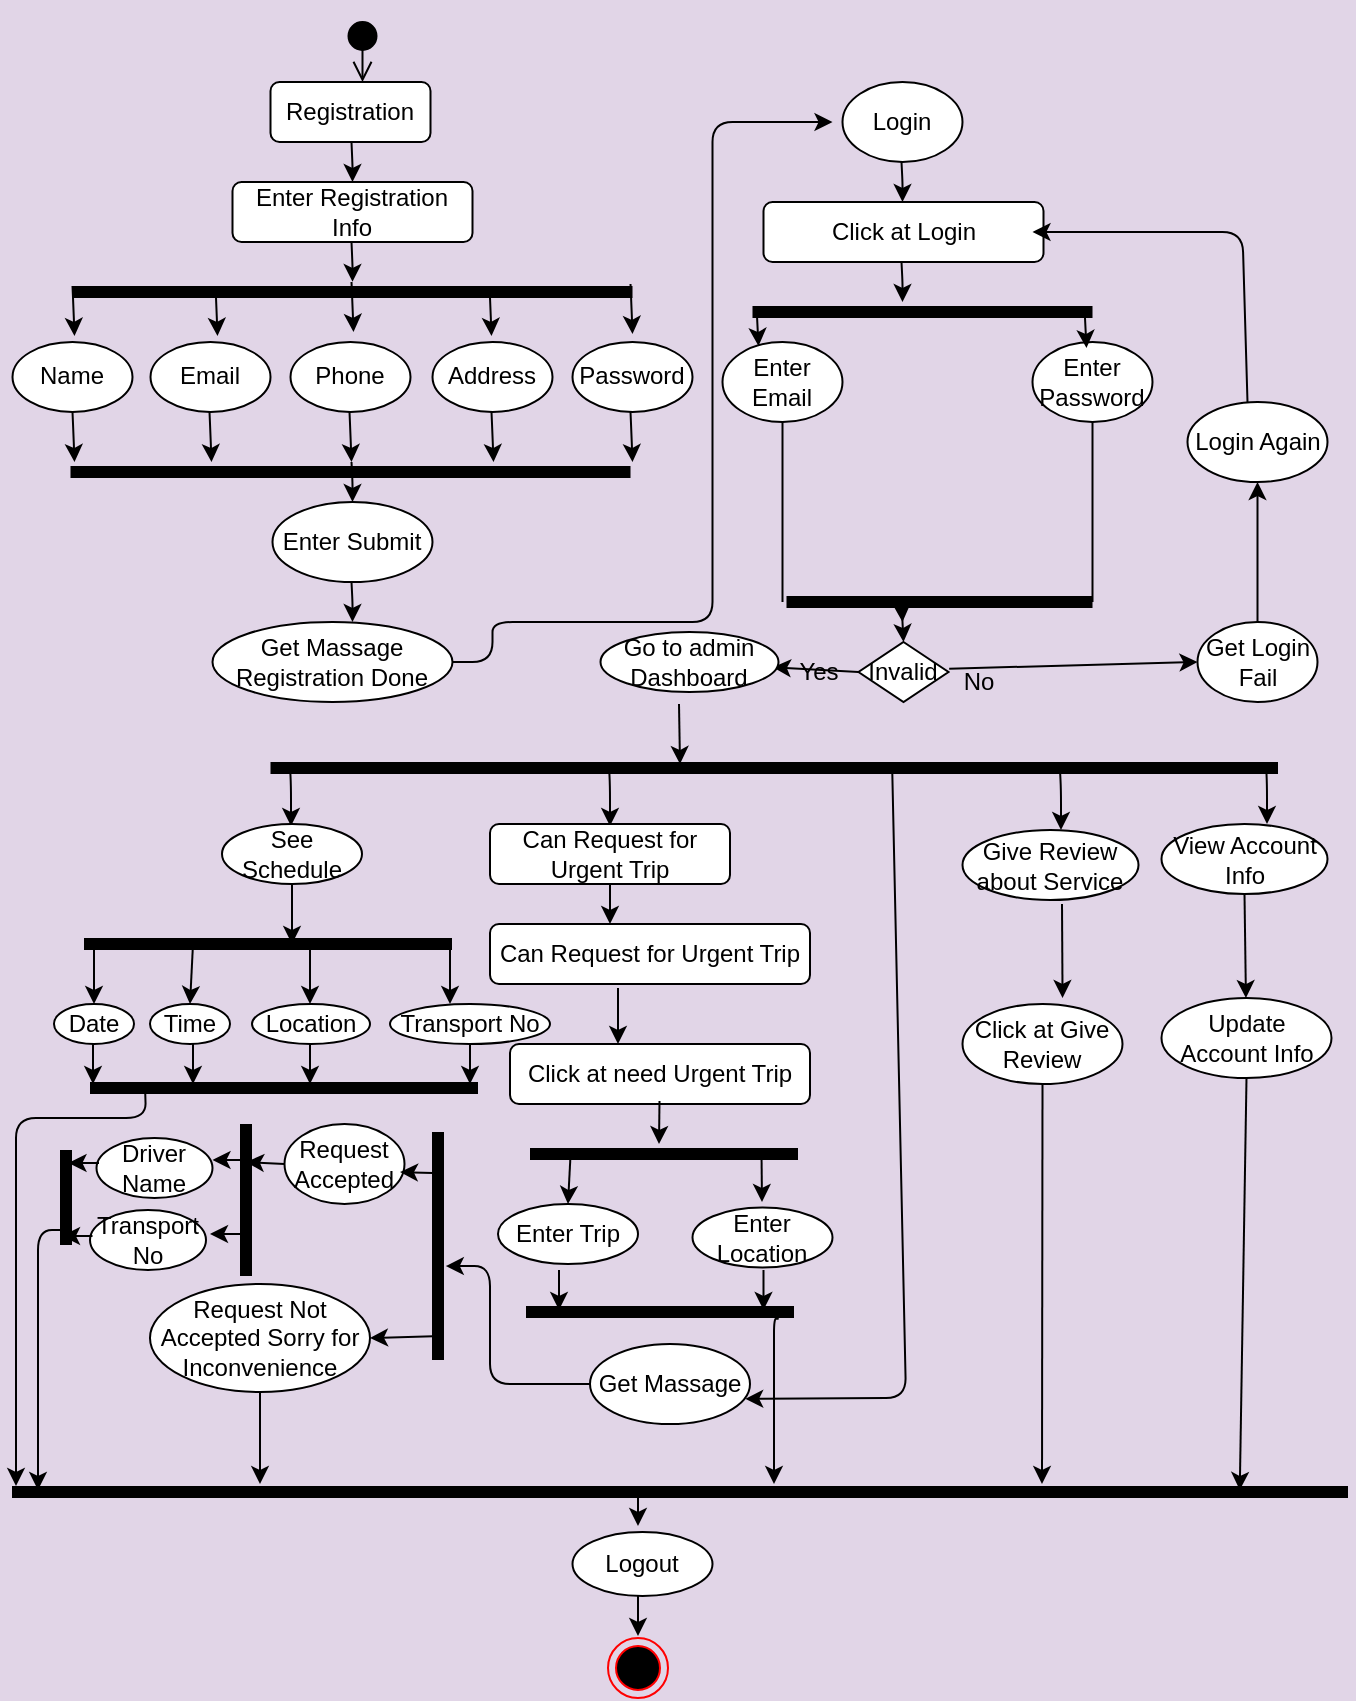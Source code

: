 <mxfile version="14.9.6" type="github">
  <diagram id="X3_P9kvmj5O2wAZmpsjR" name="Page-1">
    <mxGraphModel dx="903" dy="503" grid="0" gridSize="10" guides="1" tooltips="1" connect="1" arrows="1" fold="1" page="1" pageScale="1" pageWidth="850" pageHeight="1100" background="#E1D5E7" math="0" shadow="0">
      <root>
        <mxCell id="0" />
        <mxCell id="1" parent="0" />
        <mxCell id="Pc33jDkhrPaaxwca0irE-56" value="" style="endArrow=classic;html=1;exitX=0.5;exitY=1;exitDx=0;exitDy=0;" parent="1" edge="1">
          <mxGeometry x="10" y="40" width="50" height="50" as="geometry">
            <mxPoint x="354.5" y="370" as="sourcePoint" />
            <mxPoint x="355" y="400" as="targetPoint" />
          </mxGeometry>
        </mxCell>
        <mxCell id="Pc33jDkhrPaaxwca0irE-58" value="" style="endArrow=classic;html=1;" parent="1" edge="1">
          <mxGeometry x="58.5" y="39" width="50" height="50" as="geometry">
            <mxPoint x="648" y="400" as="sourcePoint" />
            <mxPoint x="648.5" y="430" as="targetPoint" />
            <Array as="points">
              <mxPoint x="648.5" y="410" />
            </Array>
          </mxGeometry>
        </mxCell>
        <mxCell id="Pc33jDkhrPaaxwca0irE-59" value="" style="endArrow=classic;html=1;" parent="1" edge="1">
          <mxGeometry x="10" y="40" width="50" height="50" as="geometry">
            <mxPoint x="160" y="401" as="sourcePoint" />
            <mxPoint x="160.5" y="431" as="targetPoint" />
            <Array as="points">
              <mxPoint x="160.5" y="411" />
            </Array>
          </mxGeometry>
        </mxCell>
        <mxCell id="Pc33jDkhrPaaxwca0irE-60" value="" style="endArrow=classic;html=1;" parent="1" edge="1">
          <mxGeometry x="10" y="40" width="50" height="50" as="geometry">
            <mxPoint x="319.5" y="401" as="sourcePoint" />
            <mxPoint x="320" y="431" as="targetPoint" />
            <Array as="points">
              <mxPoint x="320" y="411" />
            </Array>
          </mxGeometry>
        </mxCell>
        <mxCell id="Pc33jDkhrPaaxwca0irE-61" value="" style="endArrow=classic;html=1;" parent="1" edge="1">
          <mxGeometry x="100" y="43" width="50" height="50" as="geometry">
            <mxPoint x="545" y="403" as="sourcePoint" />
            <mxPoint x="545.5" y="433" as="targetPoint" />
            <Array as="points">
              <mxPoint x="545.5" y="413" />
            </Array>
          </mxGeometry>
        </mxCell>
        <mxCell id="Pc33jDkhrPaaxwca0irE-62" value="See Schedule" style="ellipse;whiteSpace=wrap;html=1;" parent="1" vertex="1">
          <mxGeometry x="126" y="430" width="70" height="30" as="geometry" />
        </mxCell>
        <mxCell id="Pc33jDkhrPaaxwca0irE-63" value="Can Request for Urgent Trip" style="rounded=1;whiteSpace=wrap;html=1;" parent="1" vertex="1">
          <mxGeometry x="260" y="430" width="120" height="30" as="geometry" />
        </mxCell>
        <mxCell id="Pc33jDkhrPaaxwca0irE-64" value="Give Review about Service" style="ellipse;whiteSpace=wrap;html=1;" parent="1" vertex="1">
          <mxGeometry x="496.25" y="433" width="88" height="35" as="geometry" />
        </mxCell>
        <mxCell id="Pc33jDkhrPaaxwca0irE-65" value="View Account Info" style="ellipse;whiteSpace=wrap;html=1;" parent="1" vertex="1">
          <mxGeometry x="595.75" y="430" width="83" height="35" as="geometry" />
        </mxCell>
        <mxCell id="Pc33jDkhrPaaxwca0irE-66" value="" style="endArrow=classic;html=1;exitX=0.5;exitY=1;exitDx=0;exitDy=0;" parent="1" source="Pc33jDkhrPaaxwca0irE-62" edge="1">
          <mxGeometry x="10" y="40" width="50" height="50" as="geometry">
            <mxPoint x="390" y="570" as="sourcePoint" />
            <mxPoint x="161" y="490" as="targetPoint" />
          </mxGeometry>
        </mxCell>
        <mxCell id="Pc33jDkhrPaaxwca0irE-68" value="Date" style="ellipse;whiteSpace=wrap;html=1;" parent="1" vertex="1">
          <mxGeometry x="42" y="520" width="40" height="20" as="geometry" />
        </mxCell>
        <mxCell id="Pc33jDkhrPaaxwca0irE-69" value="" style="endArrow=classic;html=1;" parent="1" edge="1">
          <mxGeometry x="10" y="40" width="50" height="50" as="geometry">
            <mxPoint x="62" y="490" as="sourcePoint" />
            <mxPoint x="62" y="520" as="targetPoint" />
          </mxGeometry>
        </mxCell>
        <mxCell id="Pc33jDkhrPaaxwca0irE-70" value="" style="endArrow=classic;html=1;" parent="1" edge="1">
          <mxGeometry x="10" y="40" width="50" height="50" as="geometry">
            <mxPoint x="240" y="490" as="sourcePoint" />
            <mxPoint x="240" y="520" as="targetPoint" />
          </mxGeometry>
        </mxCell>
        <mxCell id="Pc33jDkhrPaaxwca0irE-71" value="Transport No" style="ellipse;whiteSpace=wrap;html=1;" parent="1" vertex="1">
          <mxGeometry x="210" y="520" width="80" height="20" as="geometry" />
        </mxCell>
        <mxCell id="Pc33jDkhrPaaxwca0irE-72" value="" style="endArrow=classic;html=1;" parent="1" edge="1">
          <mxGeometry x="10" y="40" width="50" height="50" as="geometry">
            <mxPoint x="170" y="490" as="sourcePoint" />
            <mxPoint x="170" y="520" as="targetPoint" />
          </mxGeometry>
        </mxCell>
        <mxCell id="Pc33jDkhrPaaxwca0irE-73" value="" style="endArrow=classic;html=1;entryX=0.5;entryY=0;entryDx=0;entryDy=0;" parent="1" target="Pc33jDkhrPaaxwca0irE-74" edge="1">
          <mxGeometry x="10" y="40" width="50" height="50" as="geometry">
            <mxPoint x="111.5" y="490" as="sourcePoint" />
            <mxPoint x="112" y="510" as="targetPoint" />
          </mxGeometry>
        </mxCell>
        <mxCell id="Pc33jDkhrPaaxwca0irE-74" value="Time" style="ellipse;whiteSpace=wrap;html=1;" parent="1" vertex="1">
          <mxGeometry x="90" y="520" width="40" height="20" as="geometry" />
        </mxCell>
        <mxCell id="Pc33jDkhrPaaxwca0irE-75" value="Location" style="ellipse;whiteSpace=wrap;html=1;" parent="1" vertex="1">
          <mxGeometry x="141" y="520" width="59" height="20" as="geometry" />
        </mxCell>
        <mxCell id="Pc33jDkhrPaaxwca0irE-79" value="" style="endArrow=classic;html=1;exitX=0.5;exitY=1;exitDx=0;exitDy=0;" parent="1" source="Pc33jDkhrPaaxwca0irE-71" edge="1">
          <mxGeometry x="10" y="40" width="50" height="50" as="geometry">
            <mxPoint x="410" y="640" as="sourcePoint" />
            <mxPoint x="250" y="560" as="targetPoint" />
          </mxGeometry>
        </mxCell>
        <mxCell id="Pc33jDkhrPaaxwca0irE-80" value="" style="endArrow=classic;html=1;exitX=0.5;exitY=1;exitDx=0;exitDy=0;" parent="1" edge="1">
          <mxGeometry x="10" y="40" width="50" height="50" as="geometry">
            <mxPoint x="170" y="540" as="sourcePoint" />
            <mxPoint x="170" y="560" as="targetPoint" />
          </mxGeometry>
        </mxCell>
        <mxCell id="Pc33jDkhrPaaxwca0irE-81" value="" style="endArrow=classic;html=1;exitX=0.5;exitY=1;exitDx=0;exitDy=0;" parent="1" edge="1">
          <mxGeometry x="10" y="40" width="50" height="50" as="geometry">
            <mxPoint x="111.5" y="540" as="sourcePoint" />
            <mxPoint x="111.5" y="560" as="targetPoint" />
          </mxGeometry>
        </mxCell>
        <mxCell id="Pc33jDkhrPaaxwca0irE-82" value="" style="endArrow=classic;html=1;exitX=0.5;exitY=1;exitDx=0;exitDy=0;" parent="1" edge="1">
          <mxGeometry x="10" y="40" width="50" height="50" as="geometry">
            <mxPoint x="61.5" y="540" as="sourcePoint" />
            <mxPoint x="61.5" y="560" as="targetPoint" />
          </mxGeometry>
        </mxCell>
        <mxCell id="Pc33jDkhrPaaxwca0irE-84" value="Driver Name" style="ellipse;whiteSpace=wrap;html=1;" parent="1" vertex="1">
          <mxGeometry x="63.25" y="587" width="58" height="30" as="geometry" />
        </mxCell>
        <mxCell id="Pc33jDkhrPaaxwca0irE-87" value="Transport No" style="ellipse;whiteSpace=wrap;html=1;" parent="1" vertex="1">
          <mxGeometry x="60" y="623" width="58" height="30" as="geometry" />
        </mxCell>
        <mxCell id="Pc33jDkhrPaaxwca0irE-89" value="Request Accepted" style="ellipse;whiteSpace=wrap;html=1;" parent="1" vertex="1">
          <mxGeometry x="157.25" y="580" width="60" height="40" as="geometry" />
        </mxCell>
        <mxCell id="Pc33jDkhrPaaxwca0irE-91" value="Request Not Accepted Sorry for Inconvenience" style="ellipse;whiteSpace=wrap;html=1;" parent="1" vertex="1">
          <mxGeometry x="90" y="660" width="110" height="54" as="geometry" />
        </mxCell>
        <mxCell id="Pc33jDkhrPaaxwca0irE-93" value="Get Massage" style="ellipse;whiteSpace=wrap;html=1;" parent="1" vertex="1">
          <mxGeometry x="310" y="690" width="80" height="40" as="geometry" />
        </mxCell>
        <mxCell id="Pc33jDkhrPaaxwca0irE-94" value="" style="endArrow=classic;html=1;exitX=0.5;exitY=1;exitDx=0;exitDy=0;" parent="1" source="Pc33jDkhrPaaxwca0irE-63" edge="1">
          <mxGeometry x="10" y="40" width="50" height="50" as="geometry">
            <mxPoint x="390" y="630" as="sourcePoint" />
            <mxPoint x="320" y="480" as="targetPoint" />
          </mxGeometry>
        </mxCell>
        <mxCell id="Pc33jDkhrPaaxwca0irE-95" value="Can Request for Urgent Trip" style="rounded=1;whiteSpace=wrap;html=1;" parent="1" vertex="1">
          <mxGeometry x="260" y="480" width="160" height="30" as="geometry" />
        </mxCell>
        <mxCell id="Pc33jDkhrPaaxwca0irE-96" value="" style="endArrow=classic;html=1;exitX=0.4;exitY=1.067;exitDx=0;exitDy=0;exitPerimeter=0;" parent="1" source="Pc33jDkhrPaaxwca0irE-95" edge="1">
          <mxGeometry x="10" y="40" width="50" height="50" as="geometry">
            <mxPoint x="390" y="630" as="sourcePoint" />
            <mxPoint x="324" y="540" as="targetPoint" />
          </mxGeometry>
        </mxCell>
        <mxCell id="Pc33jDkhrPaaxwca0irE-97" value="Click at need Urgent Trip" style="rounded=1;whiteSpace=wrap;html=1;" parent="1" vertex="1">
          <mxGeometry x="270" y="540" width="150" height="30" as="geometry" />
        </mxCell>
        <mxCell id="Pc33jDkhrPaaxwca0irE-98" value="" style="endArrow=classic;html=1;exitX=0.152;exitY=0.34;exitDx=0;exitDy=0;exitPerimeter=0;entryX=0.5;entryY=0;entryDx=0;entryDy=0;entryPerimeter=0;" parent="1" source="4SU39Uo8vmkIryljVOBP-79" edge="1" target="Pc33jDkhrPaaxwca0irE-100">
          <mxGeometry x="10" y="40" width="50" height="50" as="geometry">
            <mxPoint x="390" y="630" as="sourcePoint" />
            <mxPoint x="299" y="614" as="targetPoint" />
          </mxGeometry>
        </mxCell>
        <mxCell id="Pc33jDkhrPaaxwca0irE-99" value="" style="endArrow=classic;html=1;exitX=0.153;exitY=1.067;exitDx=0;exitDy=0;exitPerimeter=0;" parent="1" edge="1">
          <mxGeometry x="6.75" y="64" width="50" height="50" as="geometry">
            <mxPoint x="395.75" y="594" as="sourcePoint" />
            <mxPoint x="396" y="619" as="targetPoint" />
          </mxGeometry>
        </mxCell>
        <mxCell id="Pc33jDkhrPaaxwca0irE-100" value="Enter Trip" style="ellipse;whiteSpace=wrap;html=1;" parent="1" vertex="1">
          <mxGeometry x="264" y="620" width="70" height="30" as="geometry" />
        </mxCell>
        <mxCell id="Pc33jDkhrPaaxwca0irE-101" value="Enter Location" style="ellipse;whiteSpace=wrap;html=1;" parent="1" vertex="1">
          <mxGeometry x="361.25" y="621.75" width="70" height="30" as="geometry" />
        </mxCell>
        <mxCell id="Pc33jDkhrPaaxwca0irE-103" value="" style="endArrow=classic;html=1;" parent="1" edge="1">
          <mxGeometry x="16.75" y="73" width="50" height="50" as="geometry">
            <mxPoint x="396.75" y="653" as="sourcePoint" />
            <mxPoint x="396.75" y="673" as="targetPoint" />
          </mxGeometry>
        </mxCell>
        <mxCell id="Pc33jDkhrPaaxwca0irE-104" value="" style="endArrow=classic;html=1;" parent="1" edge="1">
          <mxGeometry x="10" y="73" width="50" height="50" as="geometry">
            <mxPoint x="294.5" y="653" as="sourcePoint" />
            <mxPoint x="294.5" y="673" as="targetPoint" />
          </mxGeometry>
        </mxCell>
        <mxCell id="Pc33jDkhrPaaxwca0irE-105" value="" style="endArrow=classic;html=1;exitX=0.943;exitY=0.84;exitDx=0;exitDy=0;exitPerimeter=0;" parent="1" edge="1" source="4SU39Uo8vmkIryljVOBP-60">
          <mxGeometry x="10" y="40" width="50" height="50" as="geometry">
            <mxPoint x="354" y="640" as="sourcePoint" />
            <mxPoint x="402" y="760" as="targetPoint" />
            <Array as="points">
              <mxPoint x="402" y="677" />
              <mxPoint x="402" y="692" />
            </Array>
          </mxGeometry>
        </mxCell>
        <mxCell id="Pc33jDkhrPaaxwca0irE-106" value="" style="endArrow=classic;html=1;" parent="1" edge="1">
          <mxGeometry x="96.0" y="46" width="50" height="50" as="geometry">
            <mxPoint x="546" y="470" as="sourcePoint" />
            <mxPoint x="546.27" y="517" as="targetPoint" />
          </mxGeometry>
        </mxCell>
        <mxCell id="Pc33jDkhrPaaxwca0irE-107" value="Click at Give Review" style="ellipse;whiteSpace=wrap;html=1;" parent="1" vertex="1">
          <mxGeometry x="496.25" y="520" width="80" height="40" as="geometry" />
        </mxCell>
        <mxCell id="Pc33jDkhrPaaxwca0irE-108" value="" style="endArrow=classic;html=1;exitX=0.5;exitY=1;exitDx=0;exitDy=0;" parent="1" source="Pc33jDkhrPaaxwca0irE-65" target="Pc33jDkhrPaaxwca0irE-109" edge="1">
          <mxGeometry x="10" y="40" width="50" height="50" as="geometry">
            <mxPoint x="390" y="620" as="sourcePoint" />
            <mxPoint x="600" y="560" as="targetPoint" />
          </mxGeometry>
        </mxCell>
        <mxCell id="Pc33jDkhrPaaxwca0irE-109" value="Update Account Info" style="ellipse;whiteSpace=wrap;html=1;" parent="1" vertex="1">
          <mxGeometry x="595.75" y="517" width="85" height="40" as="geometry" />
        </mxCell>
        <mxCell id="Pc33jDkhrPaaxwca0irE-113" value="" style="endArrow=classic;html=1;" parent="1" edge="1">
          <mxGeometry x="44" y="42" width="50" height="50" as="geometry">
            <mxPoint x="334" y="762" as="sourcePoint" />
            <mxPoint x="334" y="781" as="targetPoint" />
          </mxGeometry>
        </mxCell>
        <mxCell id="Pc33jDkhrPaaxwca0irE-114" value="Logout" style="ellipse;whiteSpace=wrap;html=1;" parent="1" vertex="1">
          <mxGeometry x="301.25" y="784" width="70" height="32" as="geometry" />
        </mxCell>
        <mxCell id="bTwqP_sagjMZxLhYl7U9-2" value="" style="endArrow=classic;html=1;exitX=0.5;exitY=1;exitDx=0;exitDy=0;" parent="1" source="Pc33jDkhrPaaxwca0irE-91" edge="1">
          <mxGeometry x="10" y="40" width="50" height="50" as="geometry">
            <mxPoint x="433" y="657" as="sourcePoint" />
            <mxPoint x="145" y="760" as="targetPoint" />
          </mxGeometry>
        </mxCell>
        <mxCell id="bTwqP_sagjMZxLhYl7U9-4" value="" style="endArrow=classic;html=1;" parent="1" edge="1">
          <mxGeometry x="10" y="40" width="50" height="50" as="geometry">
            <mxPoint x="48" y="633" as="sourcePoint" />
            <mxPoint x="34" y="763" as="targetPoint" />
            <Array as="points">
              <mxPoint x="34" y="633" />
            </Array>
          </mxGeometry>
        </mxCell>
        <mxCell id="bTwqP_sagjMZxLhYl7U9-6" value="" style="endArrow=classic;html=1;exitX=0.5;exitY=1;exitDx=0;exitDy=0;" parent="1" source="Pc33jDkhrPaaxwca0irE-107" edge="1">
          <mxGeometry x="10" y="40" width="50" height="50" as="geometry">
            <mxPoint x="155" y="404" as="sourcePoint" />
            <mxPoint x="536" y="760" as="targetPoint" />
          </mxGeometry>
        </mxCell>
        <mxCell id="4SU39Uo8vmkIryljVOBP-3" value="" style="endArrow=classic;html=1;" edge="1" parent="1">
          <mxGeometry x="21.25" y="39" width="50" height="50" as="geometry">
            <mxPoint x="190.75" y="249" as="sourcePoint" />
            <mxPoint x="191.25" y="269" as="targetPoint" />
            <Array as="points">
              <mxPoint x="191.25" y="259" />
            </Array>
          </mxGeometry>
        </mxCell>
        <mxCell id="4SU39Uo8vmkIryljVOBP-4" value="Get Massage Registration Done" style="ellipse;whiteSpace=wrap;html=1;" vertex="1" parent="1">
          <mxGeometry x="121.25" y="329" width="120" height="40" as="geometry" />
        </mxCell>
        <mxCell id="4SU39Uo8vmkIryljVOBP-5" value="" style="endArrow=classic;html=1;" edge="1" parent="1">
          <mxGeometry x="21.25" y="29" width="50" height="50" as="geometry">
            <mxPoint x="190.75" y="309" as="sourcePoint" />
            <mxPoint x="191.25" y="329" as="targetPoint" />
            <Array as="points">
              <mxPoint x="191.25" y="319" />
            </Array>
          </mxGeometry>
        </mxCell>
        <mxCell id="4SU39Uo8vmkIryljVOBP-6" value="Enter Submit" style="ellipse;whiteSpace=wrap;html=1;" vertex="1" parent="1">
          <mxGeometry x="151.25" y="269" width="80" height="40" as="geometry" />
        </mxCell>
        <mxCell id="4SU39Uo8vmkIryljVOBP-7" value="" style="endArrow=classic;html=1;exitX=1;exitY=0.5;exitDx=0;exitDy=0;" edge="1" parent="1" source="4SU39Uo8vmkIryljVOBP-4">
          <mxGeometry x="21.25" y="59" width="50" height="50" as="geometry">
            <mxPoint x="251.25" y="339" as="sourcePoint" />
            <mxPoint x="431.25" y="79" as="targetPoint" />
            <Array as="points">
              <mxPoint x="261.25" y="349" />
              <mxPoint x="261.25" y="329" />
              <mxPoint x="371.25" y="329" />
              <mxPoint x="371.25" y="249" />
              <mxPoint x="371.25" y="79" />
            </Array>
          </mxGeometry>
        </mxCell>
        <mxCell id="4SU39Uo8vmkIryljVOBP-8" value="Login" style="ellipse;whiteSpace=wrap;html=1;" vertex="1" parent="1">
          <mxGeometry x="436.25" y="59" width="60" height="40" as="geometry" />
        </mxCell>
        <mxCell id="4SU39Uo8vmkIryljVOBP-9" value="" style="endArrow=classic;html=1;" edge="1" parent="1">
          <mxGeometry x="21.25" y="9" width="50" height="50" as="geometry">
            <mxPoint x="465.75" y="99" as="sourcePoint" />
            <mxPoint x="466.25" y="119" as="targetPoint" />
            <Array as="points">
              <mxPoint x="466.25" y="109" />
            </Array>
          </mxGeometry>
        </mxCell>
        <mxCell id="4SU39Uo8vmkIryljVOBP-10" value="Click at Login" style="rounded=1;whiteSpace=wrap;html=1;" vertex="1" parent="1">
          <mxGeometry x="396.75" y="119" width="140" height="30" as="geometry" />
        </mxCell>
        <mxCell id="4SU39Uo8vmkIryljVOBP-11" value="" style="endArrow=classic;html=1;" edge="1" parent="1">
          <mxGeometry x="21.25" y="-1" width="50" height="50" as="geometry">
            <mxPoint x="465.75" y="149" as="sourcePoint" />
            <mxPoint x="466.25" y="169" as="targetPoint" />
            <Array as="points">
              <mxPoint x="466.25" y="159" />
            </Array>
          </mxGeometry>
        </mxCell>
        <mxCell id="4SU39Uo8vmkIryljVOBP-12" value="Enter Email" style="ellipse;whiteSpace=wrap;html=1;" vertex="1" parent="1">
          <mxGeometry x="376.25" y="189" width="60" height="40" as="geometry" />
        </mxCell>
        <mxCell id="4SU39Uo8vmkIryljVOBP-13" value="Enter Password" style="ellipse;whiteSpace=wrap;html=1;" vertex="1" parent="1">
          <mxGeometry x="531.25" y="189" width="60" height="40" as="geometry" />
        </mxCell>
        <mxCell id="4SU39Uo8vmkIryljVOBP-14" value="" style="endArrow=classic;html=1;" edge="1" parent="1">
          <mxGeometry x="47.25" y="-8" width="50" height="50" as="geometry">
            <mxPoint x="557.25" y="172" as="sourcePoint" />
            <mxPoint x="558.25" y="192" as="targetPoint" />
            <Array as="points">
              <mxPoint x="557.75" y="182" />
            </Array>
          </mxGeometry>
        </mxCell>
        <mxCell id="4SU39Uo8vmkIryljVOBP-15" value="" style="endArrow=none;html=1;entryX=0.5;entryY=1;entryDx=0;entryDy=0;" edge="1" parent="1" target="4SU39Uo8vmkIryljVOBP-12">
          <mxGeometry x="21.25" y="59" width="50" height="50" as="geometry">
            <mxPoint x="406.25" y="319" as="sourcePoint" />
            <mxPoint x="451.25" y="269" as="targetPoint" />
          </mxGeometry>
        </mxCell>
        <mxCell id="4SU39Uo8vmkIryljVOBP-16" value="" style="endArrow=none;html=1;entryX=0.5;entryY=1;entryDx=0;entryDy=0;" edge="1" parent="1" target="4SU39Uo8vmkIryljVOBP-13">
          <mxGeometry x="21.25" y="59" width="50" height="50" as="geometry">
            <mxPoint x="561.25" y="319" as="sourcePoint" />
            <mxPoint x="451.25" y="269" as="targetPoint" />
          </mxGeometry>
        </mxCell>
        <mxCell id="4SU39Uo8vmkIryljVOBP-17" value="" style="endArrow=classic;html=1;" edge="1" parent="1">
          <mxGeometry x="21.25" y="59" width="50" height="50" as="geometry">
            <mxPoint x="465.75" y="319" as="sourcePoint" />
            <mxPoint x="466.25" y="329" as="targetPoint" />
            <Array as="points">
              <mxPoint x="466.25" y="329" />
            </Array>
          </mxGeometry>
        </mxCell>
        <mxCell id="4SU39Uo8vmkIryljVOBP-18" value="Invalid" style="rhombus;whiteSpace=wrap;html=1;" vertex="1" parent="1">
          <mxGeometry x="444.25" y="339" width="45" height="30" as="geometry" />
        </mxCell>
        <mxCell id="4SU39Uo8vmkIryljVOBP-19" value="" style="endArrow=classic;html=1;exitX=0;exitY=0.5;exitDx=0;exitDy=0;entryX=-0.07;entryY=0.38;entryDx=0;entryDy=0;entryPerimeter=0;" edge="1" parent="1" source="4SU39Uo8vmkIryljVOBP-18" target="4SU39Uo8vmkIryljVOBP-21">
          <mxGeometry x="21.25" y="59" width="50" height="50" as="geometry">
            <mxPoint x="401.25" y="419" as="sourcePoint" />
            <mxPoint x="411.25" y="369" as="targetPoint" />
          </mxGeometry>
        </mxCell>
        <mxCell id="4SU39Uo8vmkIryljVOBP-20" value="Go to admin Dashboard" style="ellipse;whiteSpace=wrap;html=1;" vertex="1" parent="1">
          <mxGeometry x="315.25" y="334" width="89" height="30" as="geometry" />
        </mxCell>
        <mxCell id="4SU39Uo8vmkIryljVOBP-21" value="Yes" style="text;html=1;align=center;verticalAlign=middle;resizable=0;points=[];autosize=1;strokeColor=none;" vertex="1" parent="1">
          <mxGeometry x="404.25" y="344" width="40" height="20" as="geometry" />
        </mxCell>
        <mxCell id="4SU39Uo8vmkIryljVOBP-22" value="No" style="text;html=1;align=center;verticalAlign=middle;resizable=0;points=[];autosize=1;strokeColor=none;" vertex="1" parent="1">
          <mxGeometry x="489.25" y="349" width="30" height="20" as="geometry" />
        </mxCell>
        <mxCell id="4SU39Uo8vmkIryljVOBP-23" value="Get Login Fail" style="ellipse;whiteSpace=wrap;html=1;" vertex="1" parent="1">
          <mxGeometry x="613.75" y="329" width="60" height="40" as="geometry" />
        </mxCell>
        <mxCell id="4SU39Uo8vmkIryljVOBP-24" value="" style="endArrow=classic;html=1;entryX=0;entryY=0.5;entryDx=0;entryDy=0;exitX=0.011;exitY=0.167;exitDx=0;exitDy=0;exitPerimeter=0;" edge="1" parent="1" source="4SU39Uo8vmkIryljVOBP-22" target="4SU39Uo8vmkIryljVOBP-23">
          <mxGeometry x="21.25" y="51" width="50" height="50" as="geometry">
            <mxPoint x="488.25" y="361" as="sourcePoint" />
            <mxPoint x="581.25" y="361" as="targetPoint" />
          </mxGeometry>
        </mxCell>
        <mxCell id="4SU39Uo8vmkIryljVOBP-25" value="" style="endArrow=classic;html=1;exitX=0.5;exitY=0;exitDx=0;exitDy=0;" edge="1" parent="1">
          <mxGeometry x="16.25" y="59" width="50" height="50" as="geometry">
            <mxPoint x="638.75" y="219" as="sourcePoint" />
            <mxPoint x="531.25" y="134" as="targetPoint" />
            <Array as="points">
              <mxPoint x="636.25" y="134" />
            </Array>
          </mxGeometry>
        </mxCell>
        <mxCell id="4SU39Uo8vmkIryljVOBP-26" value="Login Again" style="ellipse;whiteSpace=wrap;html=1;" vertex="1" parent="1">
          <mxGeometry x="608.75" y="219" width="70" height="40" as="geometry" />
        </mxCell>
        <mxCell id="4SU39Uo8vmkIryljVOBP-27" value="" style="endArrow=classic;html=1;exitX=0.5;exitY=0;exitDx=0;exitDy=0;entryX=0.5;entryY=1;entryDx=0;entryDy=0;" edge="1" parent="1" source="4SU39Uo8vmkIryljVOBP-23" target="4SU39Uo8vmkIryljVOBP-26">
          <mxGeometry x="21.25" y="59" width="50" height="50" as="geometry">
            <mxPoint x="401.25" y="419" as="sourcePoint" />
            <mxPoint x="451.25" y="369" as="targetPoint" />
          </mxGeometry>
        </mxCell>
        <mxCell id="4SU39Uo8vmkIryljVOBP-28" value="Registration" style="rounded=1;whiteSpace=wrap;html=1;" vertex="1" parent="1">
          <mxGeometry x="150.25" y="59" width="80" height="30" as="geometry" />
        </mxCell>
        <mxCell id="4SU39Uo8vmkIryljVOBP-29" value="Enter Registration Info" style="rounded=1;whiteSpace=wrap;html=1;" vertex="1" parent="1">
          <mxGeometry x="131.25" y="109" width="120" height="30" as="geometry" />
        </mxCell>
        <mxCell id="4SU39Uo8vmkIryljVOBP-30" value="" style="endArrow=classic;html=1;" edge="1" parent="1">
          <mxGeometry x="21.25" y="54.142" width="50" height="58.294" as="geometry">
            <mxPoint x="190.75" y="89.118" as="sourcePoint" />
            <mxPoint x="191.25" y="109" as="targetPoint" />
            <Array as="points">
              <mxPoint x="191.25" y="100.777" />
            </Array>
          </mxGeometry>
        </mxCell>
        <mxCell id="4SU39Uo8vmkIryljVOBP-31" value="" style="endArrow=classic;html=1;" edge="1" parent="1">
          <mxGeometry x="21.25" y="34.072" width="50" height="58.294" as="geometry">
            <mxPoint x="190.75" y="139.001" as="sourcePoint" />
            <mxPoint x="191.25" y="158.93" as="targetPoint" />
            <Array as="points">
              <mxPoint x="191.25" y="150.66" />
            </Array>
          </mxGeometry>
        </mxCell>
        <mxCell id="4SU39Uo8vmkIryljVOBP-32" value="Name" style="ellipse;whiteSpace=wrap;html=1;" vertex="1" parent="1">
          <mxGeometry x="21.25" y="189.004" width="60" height="34.976" as="geometry" />
        </mxCell>
        <mxCell id="4SU39Uo8vmkIryljVOBP-33" value="Email" style="ellipse;whiteSpace=wrap;html=1;" vertex="1" parent="1">
          <mxGeometry x="90.25" y="189.004" width="60" height="34.976" as="geometry" />
        </mxCell>
        <mxCell id="4SU39Uo8vmkIryljVOBP-34" value="Phone" style="ellipse;whiteSpace=wrap;html=1;" vertex="1" parent="1">
          <mxGeometry x="160.25" y="189.004" width="60" height="34.976" as="geometry" />
        </mxCell>
        <mxCell id="4SU39Uo8vmkIryljVOBP-35" value="Address" style="ellipse;whiteSpace=wrap;html=1;" vertex="1" parent="1">
          <mxGeometry x="231.25" y="189.004" width="60" height="34.976" as="geometry" />
        </mxCell>
        <mxCell id="4SU39Uo8vmkIryljVOBP-36" value="Password" style="ellipse;whiteSpace=wrap;html=1;" vertex="1" parent="1">
          <mxGeometry x="301.25" y="189.004" width="60" height="34.976" as="geometry" />
        </mxCell>
        <mxCell id="4SU39Uo8vmkIryljVOBP-37" value="" style="html=1;verticalAlign=bottom;startArrow=circle;startFill=1;endArrow=open;startSize=6;endSize=8;" edge="1" parent="1">
          <mxGeometry x="21.25" y="28" width="80" as="geometry">
            <mxPoint x="196.25" y="28" as="sourcePoint" />
            <mxPoint x="196.25" y="59" as="targetPoint" />
          </mxGeometry>
        </mxCell>
        <mxCell id="4SU39Uo8vmkIryljVOBP-38" value="" style="shape=line;html=1;strokeWidth=6;" vertex="1" parent="1">
          <mxGeometry x="51.25" y="159" width="280" height="10" as="geometry" />
        </mxCell>
        <mxCell id="4SU39Uo8vmkIryljVOBP-39" value="" style="endArrow=classic;html=1;" edge="1" parent="1">
          <mxGeometry x="21.25" y="21.092" width="50" height="58.294" as="geometry">
            <mxPoint x="51.25" y="160.997" as="sourcePoint" />
            <mxPoint x="52.25" y="185.95" as="targetPoint" />
            <Array as="points">
              <mxPoint x="51.75" y="172.656" />
            </Array>
          </mxGeometry>
        </mxCell>
        <mxCell id="4SU39Uo8vmkIryljVOBP-40" value="" style="endArrow=classic;html=1;" edge="1" parent="1">
          <mxGeometry x="92.75" y="21.092" width="50" height="58.294" as="geometry">
            <mxPoint x="122.75" y="160.997" as="sourcePoint" />
            <mxPoint x="123.75" y="185.95" as="targetPoint" />
            <Array as="points">
              <mxPoint x="123.25" y="172.656" />
            </Array>
          </mxGeometry>
        </mxCell>
        <mxCell id="4SU39Uo8vmkIryljVOBP-41" value="" style="endArrow=classic;html=1;" edge="1" parent="1">
          <mxGeometry x="160.75" y="19.092" width="50" height="58.294" as="geometry">
            <mxPoint x="190.75" y="158.997" as="sourcePoint" />
            <mxPoint x="191.75" y="183.95" as="targetPoint" />
            <Array as="points">
              <mxPoint x="191.25" y="170.656" />
            </Array>
          </mxGeometry>
        </mxCell>
        <mxCell id="4SU39Uo8vmkIryljVOBP-42" value="" style="endArrow=classic;html=1;" edge="1" parent="1">
          <mxGeometry x="229.75" y="21.092" width="50" height="58.294" as="geometry">
            <mxPoint x="259.75" y="160.997" as="sourcePoint" />
            <mxPoint x="260.75" y="185.95" as="targetPoint" />
            <Array as="points">
              <mxPoint x="260.25" y="172.656" />
            </Array>
          </mxGeometry>
        </mxCell>
        <mxCell id="4SU39Uo8vmkIryljVOBP-43" value="" style="endArrow=classic;html=1;" edge="1" parent="1">
          <mxGeometry x="300.25" y="20.092" width="50" height="58.294" as="geometry">
            <mxPoint x="330.25" y="159.997" as="sourcePoint" />
            <mxPoint x="331.25" y="184.95" as="targetPoint" />
            <Array as="points">
              <mxPoint x="330.75" y="171.656" />
            </Array>
          </mxGeometry>
        </mxCell>
        <mxCell id="4SU39Uo8vmkIryljVOBP-44" value="" style="endArrow=classic;html=1;" edge="1" parent="1">
          <mxGeometry x="21.25" y="84.072" width="50" height="58.294" as="geometry">
            <mxPoint x="51.25" y="223.977" as="sourcePoint" />
            <mxPoint x="52.25" y="249" as="targetPoint" />
            <Array as="points">
              <mxPoint x="51.75" y="235.636" />
            </Array>
          </mxGeometry>
        </mxCell>
        <mxCell id="4SU39Uo8vmkIryljVOBP-45" value="" style="endArrow=classic;html=1;" edge="1" parent="1">
          <mxGeometry x="89.75" y="84.072" width="50" height="58.294" as="geometry">
            <mxPoint x="119.75" y="223.977" as="sourcePoint" />
            <mxPoint x="120.75" y="249" as="targetPoint" />
            <Array as="points">
              <mxPoint x="120.25" y="235.636" />
            </Array>
          </mxGeometry>
        </mxCell>
        <mxCell id="4SU39Uo8vmkIryljVOBP-46" value="" style="endArrow=classic;html=1;" edge="1" parent="1">
          <mxGeometry x="159.75" y="84.072" width="50" height="58.294" as="geometry">
            <mxPoint x="189.75" y="223.977" as="sourcePoint" />
            <mxPoint x="190.75" y="249" as="targetPoint" />
            <Array as="points">
              <mxPoint x="190.25" y="235.636" />
            </Array>
          </mxGeometry>
        </mxCell>
        <mxCell id="4SU39Uo8vmkIryljVOBP-47" value="" style="endArrow=classic;html=1;" edge="1" parent="1">
          <mxGeometry x="230.75" y="84.072" width="50" height="58.294" as="geometry">
            <mxPoint x="260.75" y="223.977" as="sourcePoint" />
            <mxPoint x="261.75" y="249" as="targetPoint" />
            <Array as="points">
              <mxPoint x="261.25" y="235.636" />
            </Array>
          </mxGeometry>
        </mxCell>
        <mxCell id="4SU39Uo8vmkIryljVOBP-48" value="" style="endArrow=classic;html=1;" edge="1" parent="1">
          <mxGeometry x="300.25" y="84.072" width="50" height="58.294" as="geometry">
            <mxPoint x="330.25" y="223.977" as="sourcePoint" />
            <mxPoint x="331.25" y="249" as="targetPoint" />
            <Array as="points">
              <mxPoint x="330.75" y="235.636" />
            </Array>
          </mxGeometry>
        </mxCell>
        <mxCell id="4SU39Uo8vmkIryljVOBP-49" value="" style="shape=line;html=1;strokeWidth=6;" vertex="1" parent="1">
          <mxGeometry x="50.25" y="249" width="280" height="10" as="geometry" />
        </mxCell>
        <mxCell id="4SU39Uo8vmkIryljVOBP-50" value="" style="shape=line;html=1;strokeWidth=6;" vertex="1" parent="1">
          <mxGeometry x="391.25" y="169" width="170" height="10" as="geometry" />
        </mxCell>
        <mxCell id="4SU39Uo8vmkIryljVOBP-51" value="" style="endArrow=classic;html=1;" edge="1" parent="1">
          <mxGeometry x="-116.75" y="-9" width="50" height="50" as="geometry">
            <mxPoint x="393.25" y="171" as="sourcePoint" />
            <mxPoint x="394.25" y="191" as="targetPoint" />
            <Array as="points">
              <mxPoint x="393.75" y="181" />
            </Array>
          </mxGeometry>
        </mxCell>
        <mxCell id="4SU39Uo8vmkIryljVOBP-52" value="" style="endArrow=classic;html=1;" edge="1" parent="1">
          <mxGeometry x="-44.25" y="139" width="50" height="50" as="geometry">
            <mxPoint x="465.75" y="319" as="sourcePoint" />
            <mxPoint x="466.75" y="339" as="targetPoint" />
            <Array as="points">
              <mxPoint x="466.25" y="329" />
            </Array>
          </mxGeometry>
        </mxCell>
        <mxCell id="4SU39Uo8vmkIryljVOBP-53" value="" style="shape=line;html=1;strokeWidth=6;" vertex="1" parent="1">
          <mxGeometry x="408.25" y="314" width="153" height="10" as="geometry" />
        </mxCell>
        <mxCell id="4SU39Uo8vmkIryljVOBP-55" value="" style="shape=line;html=1;strokeWidth=6;" vertex="1" parent="1">
          <mxGeometry x="150.25" y="397" width="503.75" height="10" as="geometry" />
        </mxCell>
        <mxCell id="4SU39Uo8vmkIryljVOBP-56" value="" style="shape=line;html=1;strokeWidth=6;" vertex="1" parent="1">
          <mxGeometry x="57" y="485" width="184" height="10" as="geometry" />
        </mxCell>
        <mxCell id="4SU39Uo8vmkIryljVOBP-57" value="" style="shape=line;html=1;strokeWidth=6;" vertex="1" parent="1">
          <mxGeometry x="60" y="557" width="194" height="10" as="geometry" />
        </mxCell>
        <mxCell id="4SU39Uo8vmkIryljVOBP-58" value="" style="shape=line;html=1;strokeWidth=6;" vertex="1" parent="1">
          <mxGeometry x="21" y="759" width="668" height="10" as="geometry" />
        </mxCell>
        <mxCell id="4SU39Uo8vmkIryljVOBP-59" value="" style="endArrow=classic;html=1;exitX=0.5;exitY=1;exitDx=0;exitDy=0;entryX=0.919;entryY=0.4;entryDx=0;entryDy=0;entryPerimeter=0;" edge="1" parent="1" source="Pc33jDkhrPaaxwca0irE-109" target="4SU39Uo8vmkIryljVOBP-58">
          <mxGeometry width="50" height="50" relative="1" as="geometry">
            <mxPoint x="399" y="523" as="sourcePoint" />
            <mxPoint x="513" y="761" as="targetPoint" />
          </mxGeometry>
        </mxCell>
        <mxCell id="4SU39Uo8vmkIryljVOBP-60" value="" style="shape=line;html=1;strokeWidth=6;" vertex="1" parent="1">
          <mxGeometry x="278" y="669" width="134" height="10" as="geometry" />
        </mxCell>
        <mxCell id="4SU39Uo8vmkIryljVOBP-62" value="" style="shape=line;html=1;strokeWidth=6;rotation=-90;" vertex="1" parent="1">
          <mxGeometry x="177" y="636" width="114" height="10" as="geometry" />
        </mxCell>
        <mxCell id="4SU39Uo8vmkIryljVOBP-65" value="" style="endArrow=classic;html=1;exitX=0;exitY=0.5;exitDx=0;exitDy=0;" edge="1" parent="1" source="Pc33jDkhrPaaxwca0irE-89">
          <mxGeometry x="40" y="70" width="50" height="50" as="geometry">
            <mxPoint x="160" y="660" as="sourcePoint" />
            <mxPoint x="138" y="599" as="targetPoint" />
          </mxGeometry>
        </mxCell>
        <mxCell id="4SU39Uo8vmkIryljVOBP-66" value="" style="shape=line;html=1;strokeWidth=6;rotation=-90;" vertex="1" parent="1">
          <mxGeometry x="100" y="613" width="76" height="10" as="geometry" />
        </mxCell>
        <mxCell id="4SU39Uo8vmkIryljVOBP-67" value="" style="endArrow=classic;html=1;" edge="1" parent="1">
          <mxGeometry x="16.5" y="8" width="50" height="50" as="geometry">
            <mxPoint x="136.5" y="598" as="sourcePoint" />
            <mxPoint x="121.25" y="598" as="targetPoint" />
          </mxGeometry>
        </mxCell>
        <mxCell id="4SU39Uo8vmkIryljVOBP-69" value="" style="endArrow=classic;html=1;" edge="1" parent="1">
          <mxGeometry x="15.25" y="45" width="50" height="50" as="geometry">
            <mxPoint x="135.25" y="635" as="sourcePoint" />
            <mxPoint x="120" y="635" as="targetPoint" />
          </mxGeometry>
        </mxCell>
        <mxCell id="4SU39Uo8vmkIryljVOBP-70" value="" style="endArrow=classic;html=1;exitX=0.617;exitY=0.36;exitDx=0;exitDy=0;exitPerimeter=0;entryX=0.97;entryY=0.685;entryDx=0;entryDy=0;entryPerimeter=0;" edge="1" parent="1" source="4SU39Uo8vmkIryljVOBP-55" target="Pc33jDkhrPaaxwca0irE-93">
          <mxGeometry width="50" height="50" relative="1" as="geometry">
            <mxPoint x="484.25" y="527" as="sourcePoint" />
            <mxPoint x="393" y="717" as="targetPoint" />
            <Array as="points">
              <mxPoint x="468" y="717" />
            </Array>
          </mxGeometry>
        </mxCell>
        <mxCell id="4SU39Uo8vmkIryljVOBP-71" value="" style="endArrow=classic;html=1;exitX=0;exitY=0.5;exitDx=0;exitDy=0;entryX=0.412;entryY=0.89;entryDx=0;entryDy=0;entryPerimeter=0;" edge="1" parent="1" source="Pc33jDkhrPaaxwca0irE-93" target="4SU39Uo8vmkIryljVOBP-62">
          <mxGeometry width="50" height="50" relative="1" as="geometry">
            <mxPoint x="399" y="723" as="sourcePoint" />
            <mxPoint x="449" y="673" as="targetPoint" />
            <Array as="points">
              <mxPoint x="260" y="710" />
              <mxPoint x="260" y="651" />
            </Array>
          </mxGeometry>
        </mxCell>
        <mxCell id="4SU39Uo8vmkIryljVOBP-72" value="" style="endArrow=classic;html=1;exitX=0.819;exitY=0.74;exitDx=0;exitDy=0;exitPerimeter=0;" edge="1" parent="1" source="4SU39Uo8vmkIryljVOBP-62">
          <mxGeometry width="50" height="50" relative="1" as="geometry">
            <mxPoint x="399" y="723" as="sourcePoint" />
            <mxPoint x="215" y="604" as="targetPoint" />
          </mxGeometry>
        </mxCell>
        <mxCell id="4SU39Uo8vmkIryljVOBP-73" value="" style="endArrow=classic;html=1;exitX=0.104;exitY=0.26;exitDx=0;exitDy=0;exitPerimeter=0;entryX=1;entryY=0.5;entryDx=0;entryDy=0;" edge="1" parent="1" source="4SU39Uo8vmkIryljVOBP-62" target="Pc33jDkhrPaaxwca0irE-91">
          <mxGeometry width="50" height="50" relative="1" as="geometry">
            <mxPoint x="399" y="723" as="sourcePoint" />
            <mxPoint x="202" y="621" as="targetPoint" />
          </mxGeometry>
        </mxCell>
        <mxCell id="4SU39Uo8vmkIryljVOBP-75" value="" style="endArrow=classic;html=1;" edge="1" parent="1">
          <mxGeometry x="-55.5" y="9.5" width="50" height="50" as="geometry">
            <mxPoint x="64.5" y="599.5" as="sourcePoint" />
            <mxPoint x="49.25" y="599.5" as="targetPoint" />
          </mxGeometry>
        </mxCell>
        <mxCell id="4SU39Uo8vmkIryljVOBP-76" value="" style="endArrow=classic;html=1;" edge="1" parent="1">
          <mxGeometry x="-58.75" y="46" width="50" height="50" as="geometry">
            <mxPoint x="61.25" y="636" as="sourcePoint" />
            <mxPoint x="46" y="636" as="targetPoint" />
          </mxGeometry>
        </mxCell>
        <mxCell id="4SU39Uo8vmkIryljVOBP-77" value="" style="shape=line;html=1;strokeWidth=6;rotation=-90;" vertex="1" parent="1">
          <mxGeometry x="24.25" y="611.75" width="47.5" height="10" as="geometry" />
        </mxCell>
        <mxCell id="4SU39Uo8vmkIryljVOBP-78" value="" style="endArrow=classic;html=1;exitX=0.142;exitY=0.52;exitDx=0;exitDy=0;exitPerimeter=0;" edge="1" parent="1" source="4SU39Uo8vmkIryljVOBP-57">
          <mxGeometry width="50" height="50" relative="1" as="geometry">
            <mxPoint x="399" y="723" as="sourcePoint" />
            <mxPoint x="23" y="761" as="targetPoint" />
            <Array as="points">
              <mxPoint x="88" y="577" />
              <mxPoint x="23" y="577" />
            </Array>
          </mxGeometry>
        </mxCell>
        <mxCell id="4SU39Uo8vmkIryljVOBP-79" value="" style="shape=line;html=1;strokeWidth=6;" vertex="1" parent="1">
          <mxGeometry x="280" y="590" width="134" height="10" as="geometry" />
        </mxCell>
        <mxCell id="4SU39Uo8vmkIryljVOBP-80" value="" style="endArrow=classic;html=1;" edge="1" parent="1">
          <mxGeometry x="224.75" y="-21.5" width="50" height="50" as="geometry">
            <mxPoint x="344.75" y="568.5" as="sourcePoint" />
            <mxPoint x="344.5" y="590" as="targetPoint" />
          </mxGeometry>
        </mxCell>
        <mxCell id="4SU39Uo8vmkIryljVOBP-81" value="" style="endArrow=classic;html=1;" edge="1" parent="1">
          <mxGeometry x="44" y="96" width="50" height="50" as="geometry">
            <mxPoint x="334" y="816" as="sourcePoint" />
            <mxPoint x="334" y="836" as="targetPoint" />
          </mxGeometry>
        </mxCell>
        <mxCell id="4SU39Uo8vmkIryljVOBP-82" value="" style="ellipse;html=1;shape=endState;fillColor=#000000;strokeColor=#ff0000;" vertex="1" parent="1">
          <mxGeometry x="319" y="837" width="30" height="30" as="geometry" />
        </mxCell>
      </root>
    </mxGraphModel>
  </diagram>
</mxfile>
